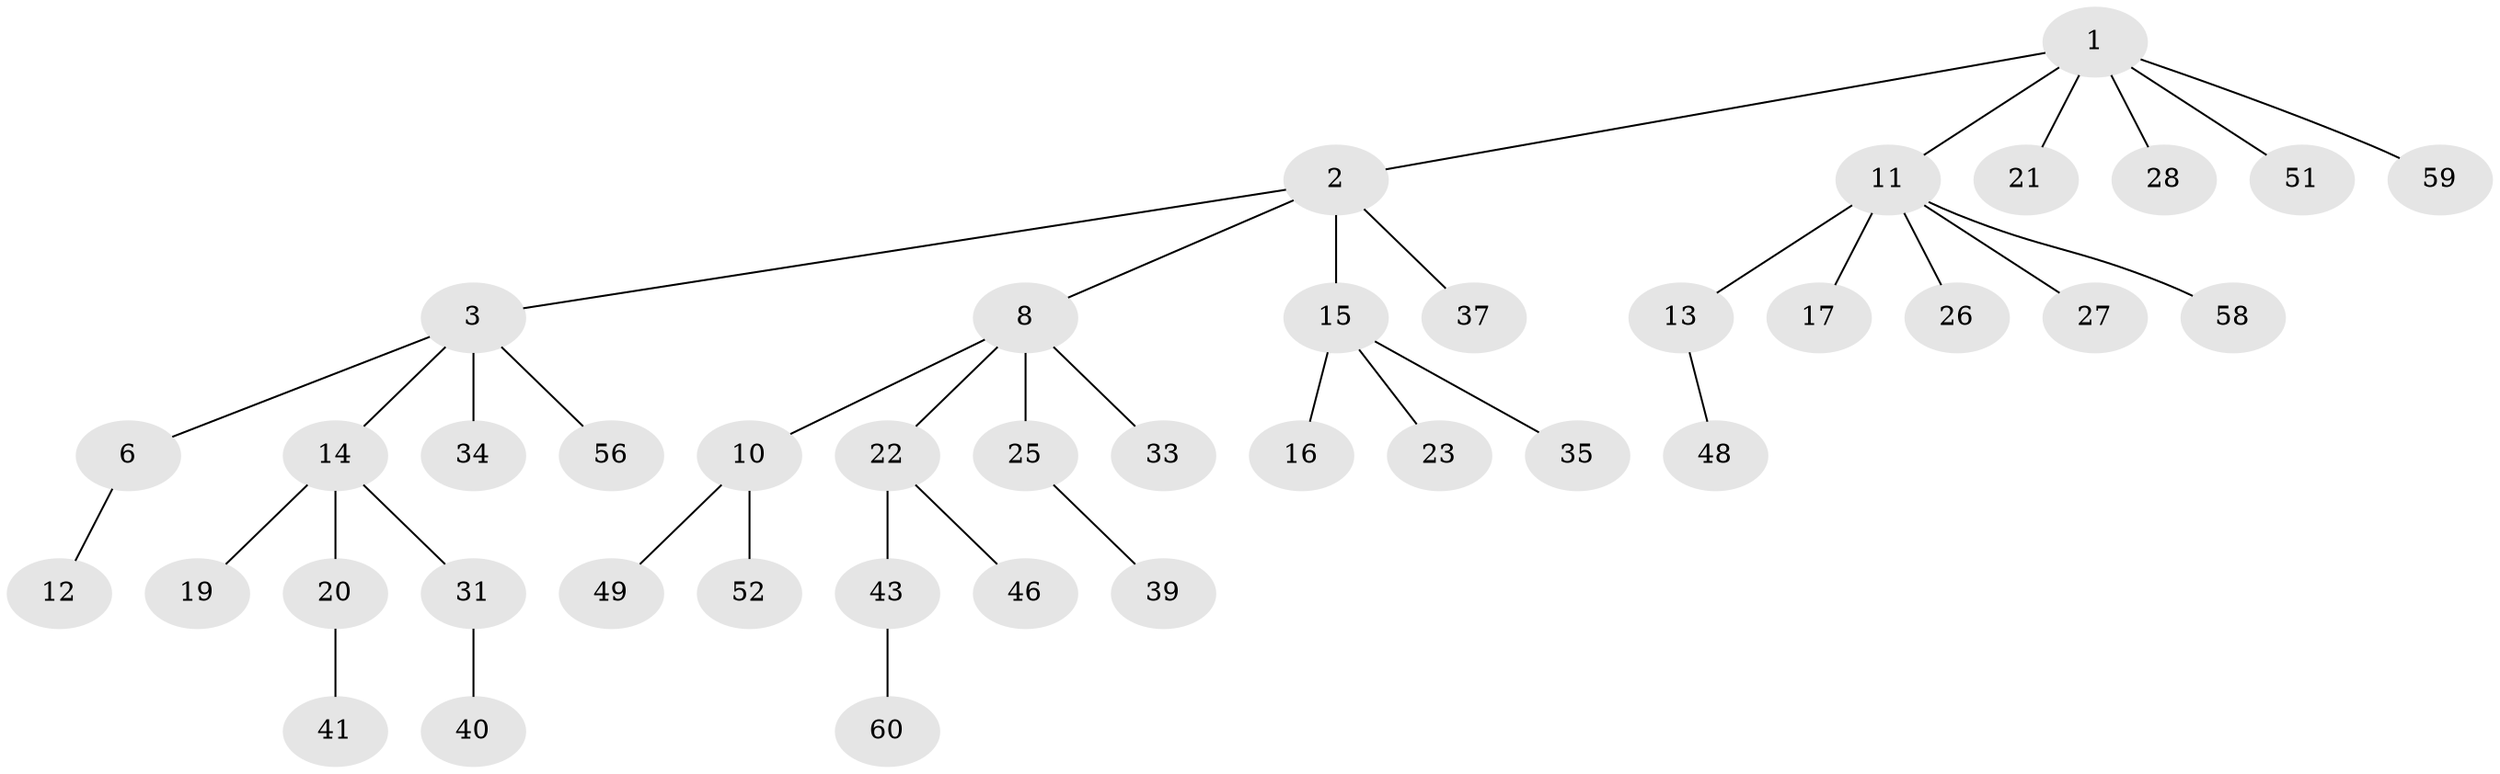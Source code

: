 // original degree distribution, {5: 0.03278688524590164, 6: 0.04918032786885246, 3: 0.06557377049180328, 2: 0.3114754098360656, 1: 0.4918032786885246, 4: 0.04918032786885246}
// Generated by graph-tools (version 1.1) at 2025/11/02/27/25 16:11:28]
// undirected, 40 vertices, 39 edges
graph export_dot {
graph [start="1"]
  node [color=gray90,style=filled];
  1 [super="+4"];
  2 [super="+61"];
  3 [super="+5"];
  6 [super="+7"];
  8 [super="+9"];
  10 [super="+24"];
  11 [super="+45"];
  12;
  13;
  14;
  15 [super="+18"];
  16 [super="+38"];
  17 [super="+36"];
  19 [super="+42"];
  20 [super="+30"];
  21;
  22 [super="+32"];
  23;
  25 [super="+29"];
  26;
  27;
  28;
  31;
  33 [super="+47"];
  34 [super="+50"];
  35 [super="+44"];
  37;
  39;
  40;
  41;
  43 [super="+54"];
  46;
  48 [super="+53"];
  49;
  51;
  52 [super="+55"];
  56 [super="+57"];
  58;
  59;
  60;
  1 -- 2;
  1 -- 11;
  1 -- 51;
  1 -- 59;
  1 -- 28;
  1 -- 21;
  2 -- 3;
  2 -- 8;
  2 -- 15;
  2 -- 37;
  3 -- 6;
  3 -- 14;
  3 -- 34;
  3 -- 56;
  6 -- 12;
  8 -- 10;
  8 -- 22;
  8 -- 25;
  8 -- 33;
  10 -- 49;
  10 -- 52;
  11 -- 13;
  11 -- 17;
  11 -- 26;
  11 -- 27;
  11 -- 58;
  13 -- 48;
  14 -- 19;
  14 -- 20;
  14 -- 31;
  15 -- 16;
  15 -- 23;
  15 -- 35;
  20 -- 41;
  22 -- 43;
  22 -- 46;
  25 -- 39;
  31 -- 40;
  43 -- 60;
}
